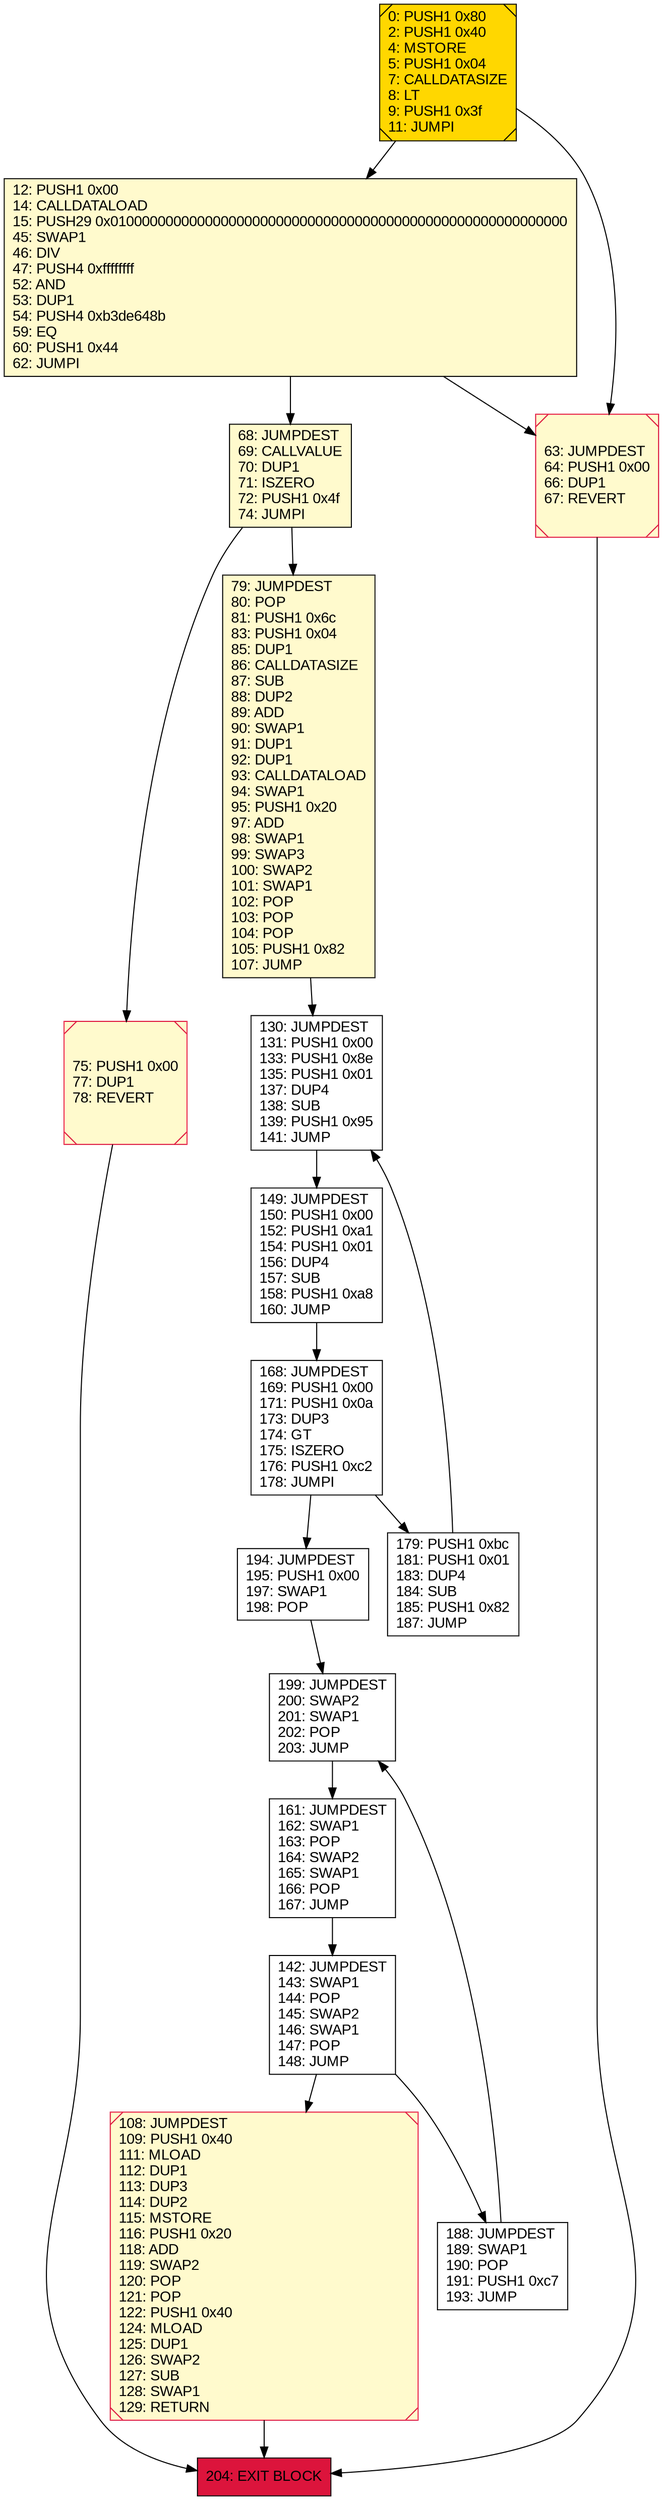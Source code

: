 digraph G {
bgcolor=transparent rankdir=UD;
node [shape=box style=filled color=black fillcolor=white fontname=arial fontcolor=black];
194 [label="194: JUMPDEST\l195: PUSH1 0x00\l197: SWAP1\l198: POP\l" ];
199 [label="199: JUMPDEST\l200: SWAP2\l201: SWAP1\l202: POP\l203: JUMP\l" ];
68 [label="68: JUMPDEST\l69: CALLVALUE\l70: DUP1\l71: ISZERO\l72: PUSH1 0x4f\l74: JUMPI\l" fillcolor=lemonchiffon ];
142 [label="142: JUMPDEST\l143: SWAP1\l144: POP\l145: SWAP2\l146: SWAP1\l147: POP\l148: JUMP\l" ];
149 [label="149: JUMPDEST\l150: PUSH1 0x00\l152: PUSH1 0xa1\l154: PUSH1 0x01\l156: DUP4\l157: SUB\l158: PUSH1 0xa8\l160: JUMP\l" ];
168 [label="168: JUMPDEST\l169: PUSH1 0x00\l171: PUSH1 0x0a\l173: DUP3\l174: GT\l175: ISZERO\l176: PUSH1 0xc2\l178: JUMPI\l" ];
75 [label="75: PUSH1 0x00\l77: DUP1\l78: REVERT\l" fillcolor=lemonchiffon shape=Msquare color=crimson ];
161 [label="161: JUMPDEST\l162: SWAP1\l163: POP\l164: SWAP2\l165: SWAP1\l166: POP\l167: JUMP\l" ];
204 [label="204: EXIT BLOCK\l" fillcolor=crimson ];
130 [label="130: JUMPDEST\l131: PUSH1 0x00\l133: PUSH1 0x8e\l135: PUSH1 0x01\l137: DUP4\l138: SUB\l139: PUSH1 0x95\l141: JUMP\l" ];
0 [label="0: PUSH1 0x80\l2: PUSH1 0x40\l4: MSTORE\l5: PUSH1 0x04\l7: CALLDATASIZE\l8: LT\l9: PUSH1 0x3f\l11: JUMPI\l" fillcolor=lemonchiffon shape=Msquare fillcolor=gold ];
12 [label="12: PUSH1 0x00\l14: CALLDATALOAD\l15: PUSH29 0x0100000000000000000000000000000000000000000000000000000000\l45: SWAP1\l46: DIV\l47: PUSH4 0xffffffff\l52: AND\l53: DUP1\l54: PUSH4 0xb3de648b\l59: EQ\l60: PUSH1 0x44\l62: JUMPI\l" fillcolor=lemonchiffon ];
188 [label="188: JUMPDEST\l189: SWAP1\l190: POP\l191: PUSH1 0xc7\l193: JUMP\l" ];
179 [label="179: PUSH1 0xbc\l181: PUSH1 0x01\l183: DUP4\l184: SUB\l185: PUSH1 0x82\l187: JUMP\l" ];
63 [label="63: JUMPDEST\l64: PUSH1 0x00\l66: DUP1\l67: REVERT\l" fillcolor=lemonchiffon shape=Msquare color=crimson ];
79 [label="79: JUMPDEST\l80: POP\l81: PUSH1 0x6c\l83: PUSH1 0x04\l85: DUP1\l86: CALLDATASIZE\l87: SUB\l88: DUP2\l89: ADD\l90: SWAP1\l91: DUP1\l92: DUP1\l93: CALLDATALOAD\l94: SWAP1\l95: PUSH1 0x20\l97: ADD\l98: SWAP1\l99: SWAP3\l100: SWAP2\l101: SWAP1\l102: POP\l103: POP\l104: POP\l105: PUSH1 0x82\l107: JUMP\l" fillcolor=lemonchiffon ];
108 [label="108: JUMPDEST\l109: PUSH1 0x40\l111: MLOAD\l112: DUP1\l113: DUP3\l114: DUP2\l115: MSTORE\l116: PUSH1 0x20\l118: ADD\l119: SWAP2\l120: POP\l121: POP\l122: PUSH1 0x40\l124: MLOAD\l125: DUP1\l126: SWAP2\l127: SUB\l128: SWAP1\l129: RETURN\l" fillcolor=lemonchiffon shape=Msquare color=crimson ];
149 -> 168;
194 -> 199;
0 -> 12;
168 -> 194;
75 -> 204;
12 -> 63;
130 -> 149;
199 -> 161;
0 -> 63;
68 -> 75;
161 -> 142;
168 -> 179;
108 -> 204;
142 -> 188;
79 -> 130;
188 -> 199;
12 -> 68;
63 -> 204;
179 -> 130;
142 -> 108;
68 -> 79;
}
